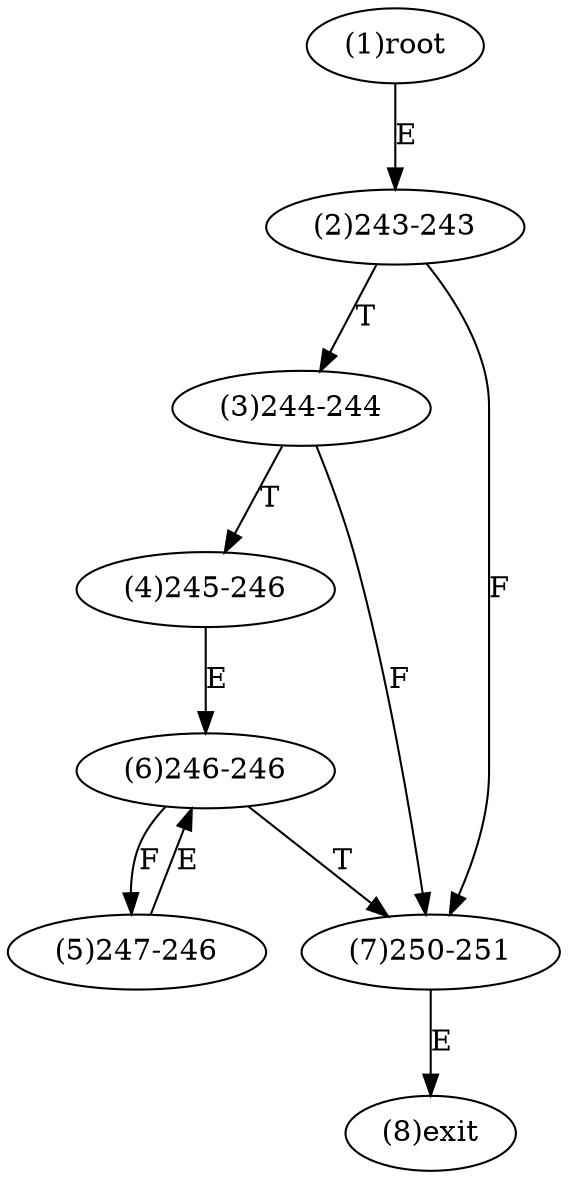 digraph "" { 
1[ label="(1)root"];
2[ label="(2)243-243"];
3[ label="(3)244-244"];
4[ label="(4)245-246"];
5[ label="(5)247-246"];
6[ label="(6)246-246"];
7[ label="(7)250-251"];
8[ label="(8)exit"];
1->2[ label="E"];
2->7[ label="F"];
2->3[ label="T"];
3->7[ label="F"];
3->4[ label="T"];
4->6[ label="E"];
5->6[ label="E"];
6->5[ label="F"];
6->7[ label="T"];
7->8[ label="E"];
}